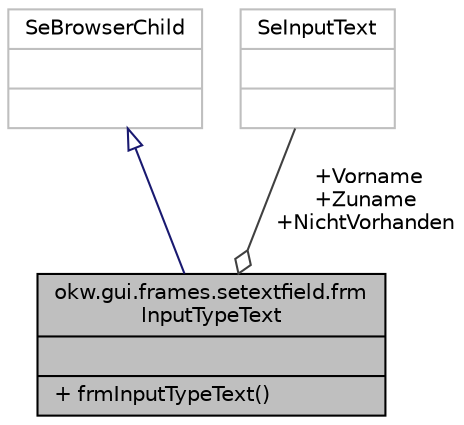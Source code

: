 digraph "okw.gui.frames.setextfield.frmInputTypeText"
{
 // INTERACTIVE_SVG=YES
 // LATEX_PDF_SIZE
  edge [fontname="Helvetica",fontsize="10",labelfontname="Helvetica",labelfontsize="10"];
  node [fontname="Helvetica",fontsize="10",shape=record];
  Node1 [label="{okw.gui.frames.setextfield.frm\lInputTypeText\n||+ frmInputTypeText()\l}",height=0.2,width=0.4,color="black", fillcolor="grey75", style="filled", fontcolor="black",tooltip=" "];
  Node2 -> Node1 [dir="back",color="midnightblue",fontsize="10",style="solid",arrowtail="onormal",fontname="Helvetica"];
  Node2 [label="{SeBrowserChild\n||}",height=0.2,width=0.4,color="grey75", fillcolor="white", style="filled",tooltip=" "];
  Node3 -> Node1 [color="grey25",fontsize="10",style="solid",label=" +Vorname\n+Zuname\n+NichtVorhanden" ,arrowhead="odiamond",fontname="Helvetica"];
  Node3 [label="{SeInputText\n||}",height=0.2,width=0.4,color="grey75", fillcolor="white", style="filled",tooltip=" "];
}
